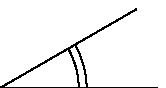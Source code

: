 prologues:=3;
verbatimtex
%&latex
\documentclass{minimal}
\begin{document}
etex
beginfig(49)
  alpha := 30;
  draw (0,0) -- 2cm*dir 0;
  draw (0,0) -- 2cm*dir alpha;
  draw 1cm * dir 0 {dir 90} ..
       1cm * dir alpha {dir(90+alpha)};
  draw 1.1cm * dir 0 {dir 90} ..
       1.1cm * dir alpha {dir(90+alpha)};
endfig;
end
